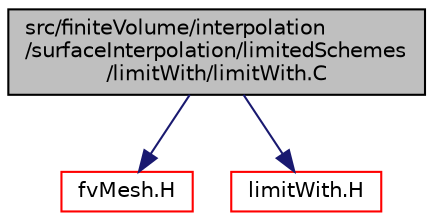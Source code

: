 digraph "src/finiteVolume/interpolation/surfaceInterpolation/limitedSchemes/limitWith/limitWith.C"
{
  bgcolor="transparent";
  edge [fontname="Helvetica",fontsize="10",labelfontname="Helvetica",labelfontsize="10"];
  node [fontname="Helvetica",fontsize="10",shape=record];
  Node1 [label="src/finiteVolume/interpolation\l/surfaceInterpolation/limitedSchemes\l/limitWith/limitWith.C",height=0.2,width=0.4,color="black", fillcolor="grey75", style="filled", fontcolor="black"];
  Node1 -> Node2 [color="midnightblue",fontsize="10",style="solid",fontname="Helvetica"];
  Node2 [label="fvMesh.H",height=0.2,width=0.4,color="red",URL="$a05871.html"];
  Node1 -> Node3 [color="midnightblue",fontsize="10",style="solid",fontname="Helvetica"];
  Node3 [label="limitWith.H",height=0.2,width=0.4,color="red",URL="$a06021.html"];
}
